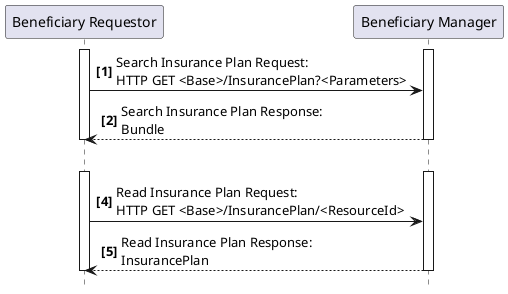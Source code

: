 @startuml
skinparam svgDimensionStyle false
hide footbox
autonumber "<b>[0]"
participant "Beneficiary Requestor" as Req
participant "Beneficiary Manager" as Man
activate Req
activate Man
Req -> Man : Search Insurance Plan Request:\nHTTP GET <Base>/InsurancePlan?<Parameters>
Man --> Req : Search Insurance Plan Response:\nBundle
deactivate Man
deactivate Req

Req -[hidden]> Man
activate Req
activate Man 
Req -> Man : Read Insurance Plan Request:\nHTTP GET <Base>/InsurancePlan/<ResourceId>
Man --> Req : Read Insurance Plan Response:\nInsurancePlan
deactivate Man
deactivate Req

@enduml

